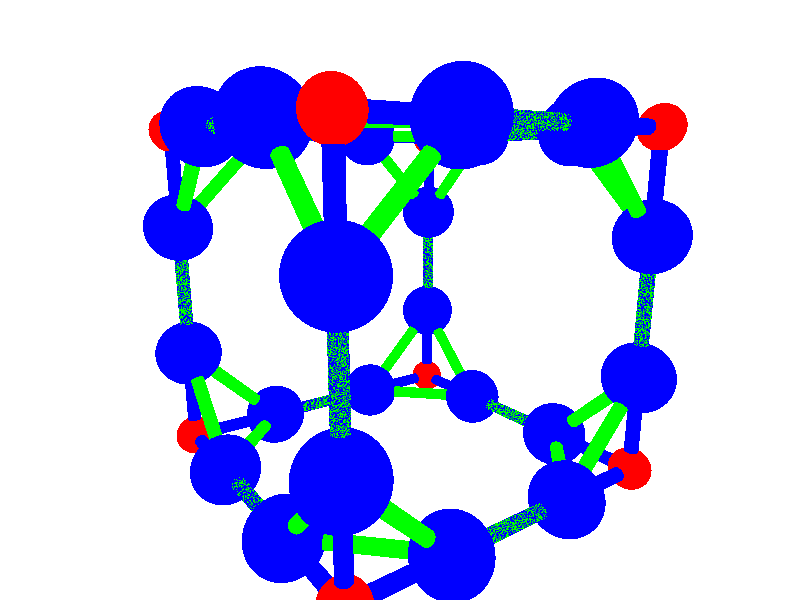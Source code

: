 //truncated cube  
//Blue gigant spheres together are the truncated cube

//used libraries
#include	"colors.inc"		
#include	"textures.inc"	
#include	"shapes.inc"

//set scenario
camera{
location <5,2,7>   
look_at <0,0,0>}
light_source {
<1000,0, 0>
color	White}
light_source {
<0,1000, -1000>
color	White} 
background { color rgb< 1, 1, 1> }

//truncated cube size
#declare c=2;
#declare a=c*(2+sqrt(2))/sqrt(2);

//conditionals
#declare Dmax=a+0.1;
#declare Dmax1=sqrt(2)*a/(2+sqrt(2))+0.1;

//***************************************************

//arrays for atoms
#declare Pos= array[8];   
#declare Vert=array[24]                                           

//coordinates of cube's vertices
#declare Pos[0]=<a/2,  a/2,  a/2>;
#declare Pos[1]=<-a/2,  -a/2,  -a/2>;
#declare Pos[2]=<-a/2,  -a/2,  a/2>;
#declare Pos[3]=<-a/2,  a/2,  -a/2>;
#declare Pos[4]=<a/2, -a/2,  -a/2>;
#declare Pos[5]=<a/2,  -a/2,  a/2>;
#declare Pos[6]=<-a/2,  a/2,  a/2>;
#declare Pos[7]=<a/2,  a/2,  -a/2>;

//generate cube's vertices
#declare i=0;
#while (i<8)
    sphere {Pos[i], 0.3 pigment{color Red} finish{phong 1}}                
    #declare i=i+1;
#end       

//generate cube's arists
#declare i=0;
#while (i<7)
    #declare j=i+1;
    #while (j<8)    
        #declare DistancesTp=VDist(Pos[i],Pos[j]);  
        #if (DistancesTp<Dmax)
            cylinder {Pos[i], Pos[j], 0.1 pigment{color Blue} finish{phong 1}}   
        #end
        #declare j=j+1;
    #end
    #declare i=i+1;
#end


//generate truncated cube's vertices   
#declare CO=0;
#declare i=0;
#while(i<7) 
    #declare j=i+1;
    #while(j<8)  
        #declare distancia=VDist(Pos[i],Pos[j]); 
        #declare VectorUnion=Pos[j]-Pos[i];  
        //conditional for finding 2 colinear and close points  
        #if(distancia<Dmax)       
            //First point on the arist
            #declare Vert[CO] = Pos[i]+VectorUnion/(2+sqrt(2));              
            sphere{Vert[CO], 0.5 texture{ pigment{color Blue}} finish{phong 1}} 
            #declare CO=CO+1;         
            //second point on the arist
            #declare Vert[CO] = Pos[i]+VectorUnion*(1-1/(2+sqrt(2)));
            sphere{Vert[CO], 0.5 texture{ pigment{color Blue}} finish{phong 1}}  
            #declare CO=CO+1;
        #end
        #declare j=j+1;
    #end 
    #declare i=i+1;
#end 


//generate truncated cube's arists  
#declare i=0;
#while (i<23)
    #declare j=i+1;
    #while (j<24)    
        #declare DistancesTp=VDist(Vert[i],Vert[j]);  
        #if (DistancesTp<Dmax1)
            //Make the arists using the points saved in array Vert
            cylinder {Vert[i], Vert[j], 0.1 pigment{color Green} finish{phong 1}}    
        #end
        #declare j=j+1;
    #end
    #declare i=i+1;
#end


                
              